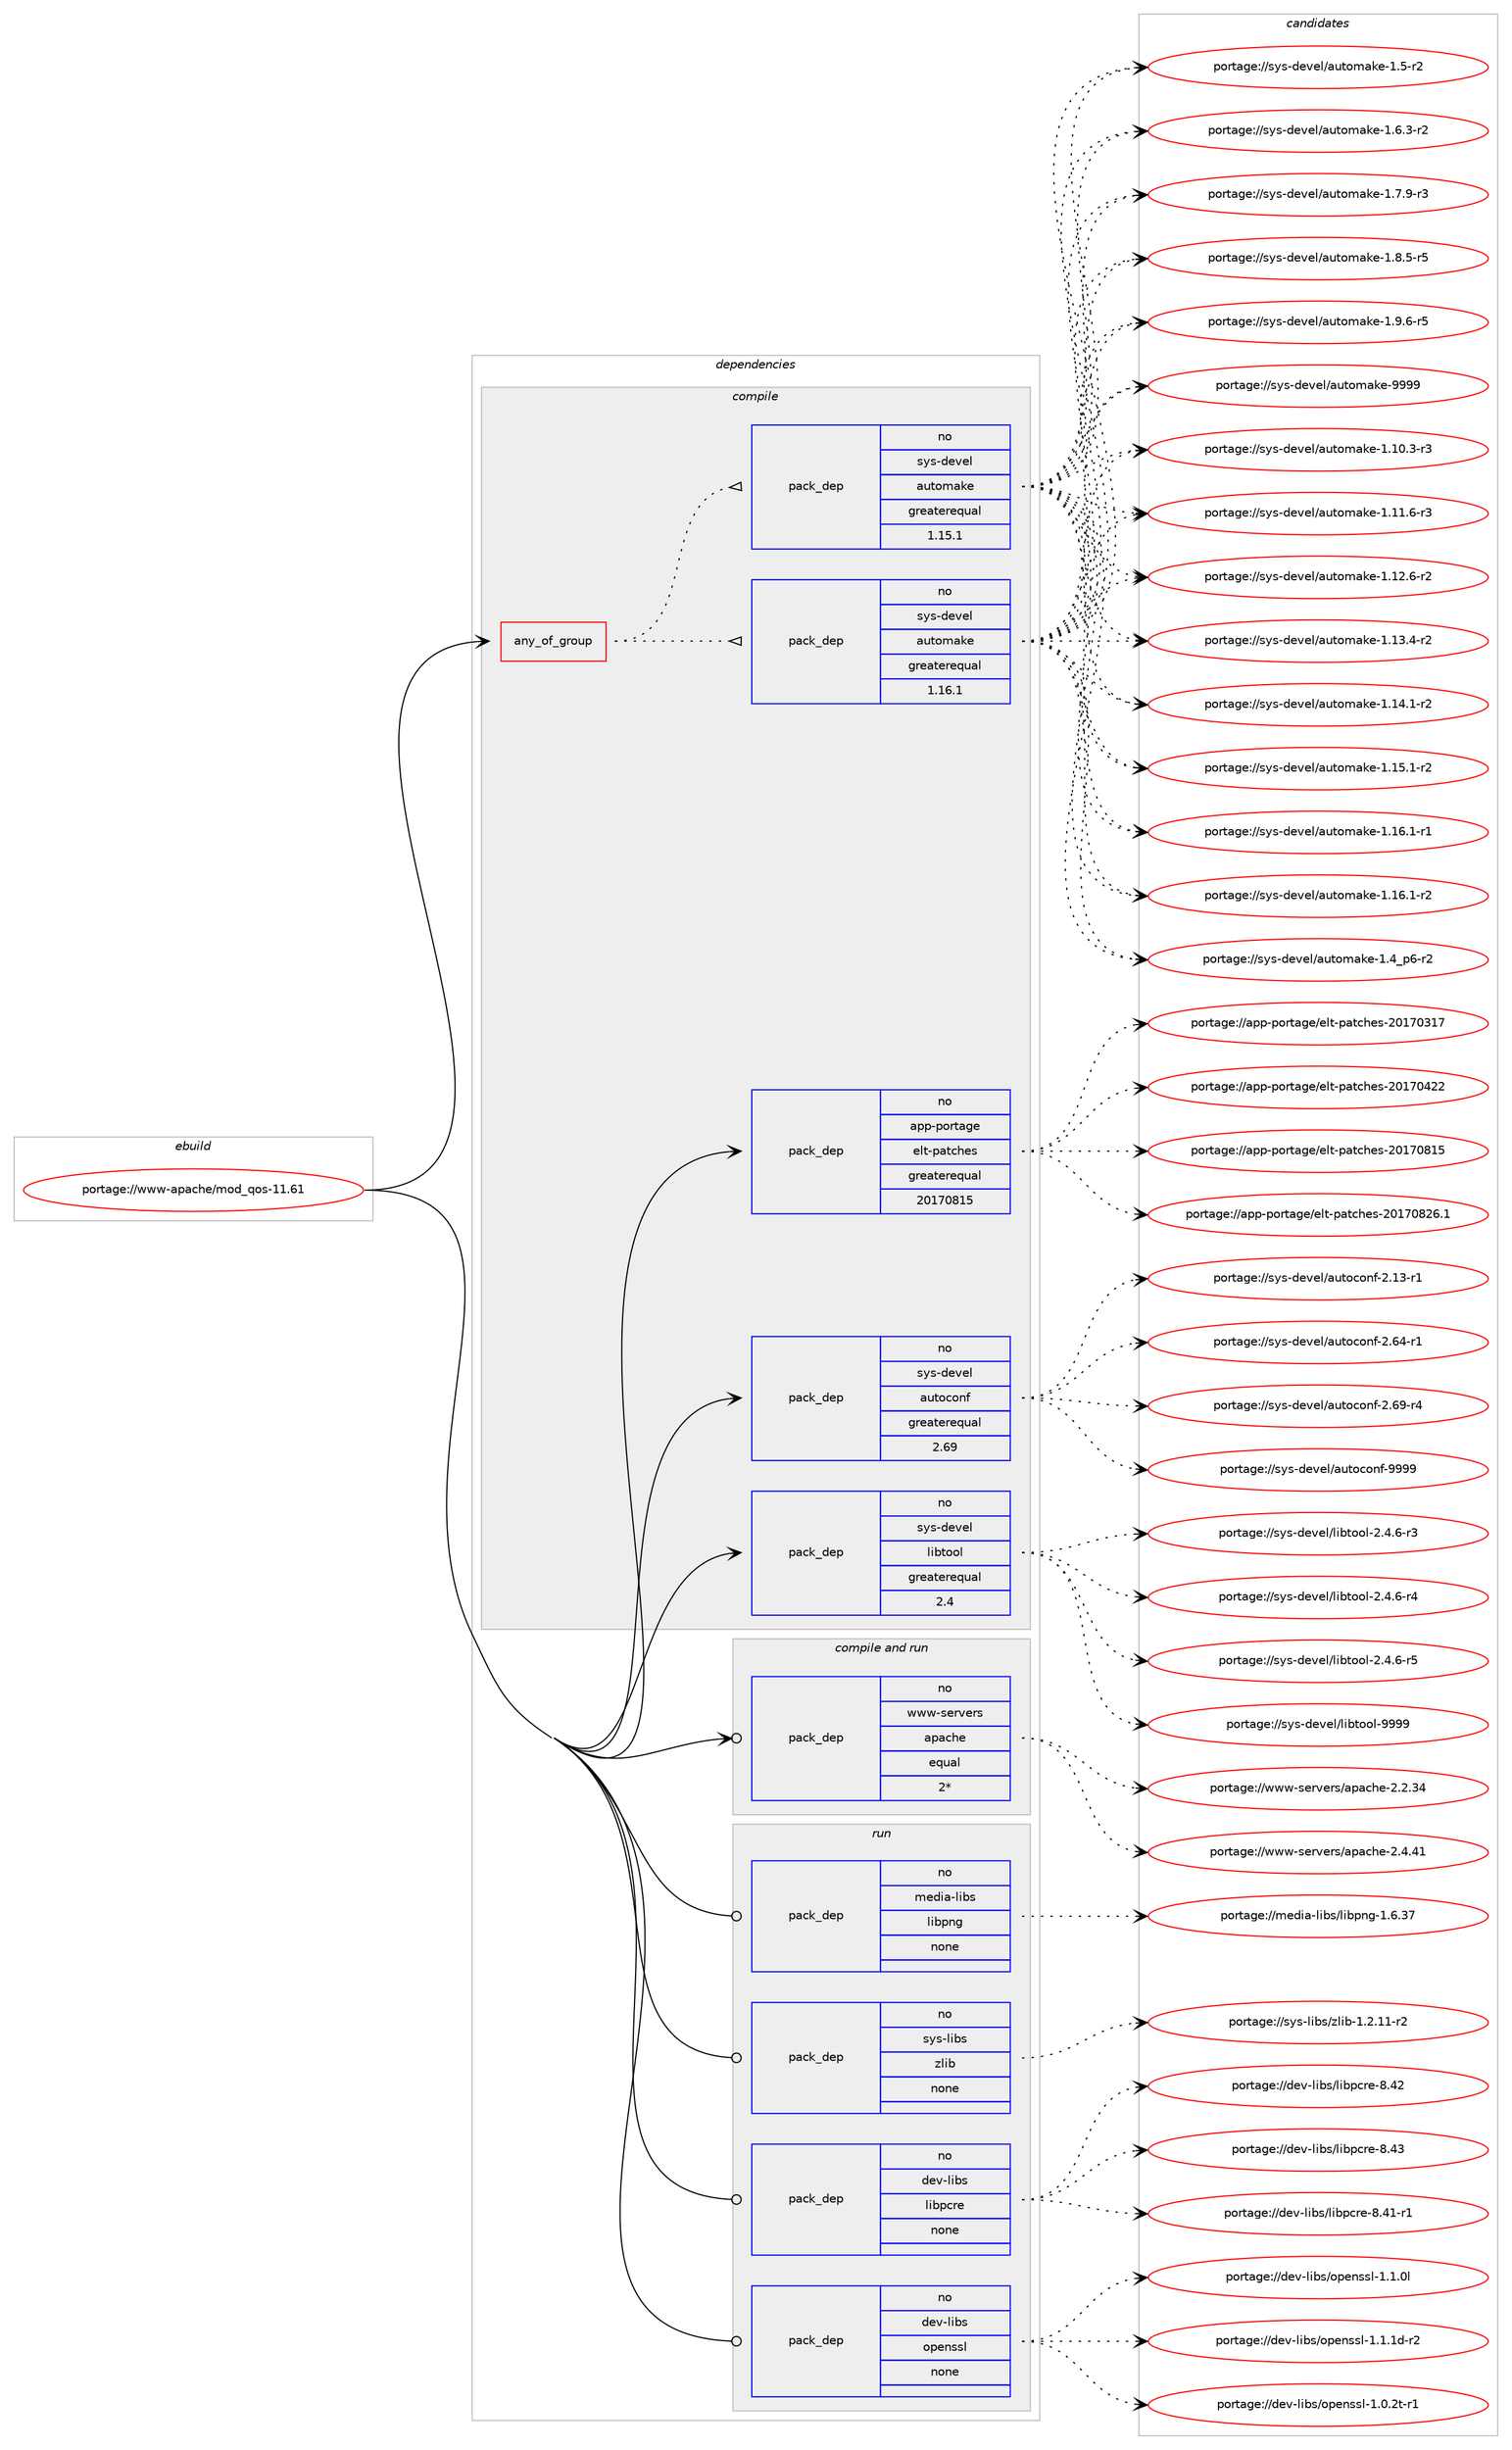 digraph prolog {

# *************
# Graph options
# *************

newrank=true;
concentrate=true;
compound=true;
graph [rankdir=LR,fontname=Helvetica,fontsize=10,ranksep=1.5];#, ranksep=2.5, nodesep=0.2];
edge  [arrowhead=vee];
node  [fontname=Helvetica,fontsize=10];

# **********
# The ebuild
# **********

subgraph cluster_leftcol {
color=gray;
rank=same;
label=<<i>ebuild</i>>;
id [label="portage://www-apache/mod_qos-11.61", color=red, width=4, href="../www-apache/mod_qos-11.61.svg"];
}

# ****************
# The dependencies
# ****************

subgraph cluster_midcol {
color=gray;
label=<<i>dependencies</i>>;
subgraph cluster_compile {
fillcolor="#eeeeee";
style=filled;
label=<<i>compile</i>>;
subgraph any7459 {
dependency436517 [label=<<TABLE BORDER="0" CELLBORDER="1" CELLSPACING="0" CELLPADDING="4"><TR><TD CELLPADDING="10">any_of_group</TD></TR></TABLE>>, shape=none, color=red];subgraph pack323628 {
dependency436518 [label=<<TABLE BORDER="0" CELLBORDER="1" CELLSPACING="0" CELLPADDING="4" WIDTH="220"><TR><TD ROWSPAN="6" CELLPADDING="30">pack_dep</TD></TR><TR><TD WIDTH="110">no</TD></TR><TR><TD>sys-devel</TD></TR><TR><TD>automake</TD></TR><TR><TD>greaterequal</TD></TR><TR><TD>1.16.1</TD></TR></TABLE>>, shape=none, color=blue];
}
dependency436517:e -> dependency436518:w [weight=20,style="dotted",arrowhead="oinv"];
subgraph pack323629 {
dependency436519 [label=<<TABLE BORDER="0" CELLBORDER="1" CELLSPACING="0" CELLPADDING="4" WIDTH="220"><TR><TD ROWSPAN="6" CELLPADDING="30">pack_dep</TD></TR><TR><TD WIDTH="110">no</TD></TR><TR><TD>sys-devel</TD></TR><TR><TD>automake</TD></TR><TR><TD>greaterequal</TD></TR><TR><TD>1.15.1</TD></TR></TABLE>>, shape=none, color=blue];
}
dependency436517:e -> dependency436519:w [weight=20,style="dotted",arrowhead="oinv"];
}
id:e -> dependency436517:w [weight=20,style="solid",arrowhead="vee"];
subgraph pack323630 {
dependency436520 [label=<<TABLE BORDER="0" CELLBORDER="1" CELLSPACING="0" CELLPADDING="4" WIDTH="220"><TR><TD ROWSPAN="6" CELLPADDING="30">pack_dep</TD></TR><TR><TD WIDTH="110">no</TD></TR><TR><TD>app-portage</TD></TR><TR><TD>elt-patches</TD></TR><TR><TD>greaterequal</TD></TR><TR><TD>20170815</TD></TR></TABLE>>, shape=none, color=blue];
}
id:e -> dependency436520:w [weight=20,style="solid",arrowhead="vee"];
subgraph pack323631 {
dependency436521 [label=<<TABLE BORDER="0" CELLBORDER="1" CELLSPACING="0" CELLPADDING="4" WIDTH="220"><TR><TD ROWSPAN="6" CELLPADDING="30">pack_dep</TD></TR><TR><TD WIDTH="110">no</TD></TR><TR><TD>sys-devel</TD></TR><TR><TD>autoconf</TD></TR><TR><TD>greaterequal</TD></TR><TR><TD>2.69</TD></TR></TABLE>>, shape=none, color=blue];
}
id:e -> dependency436521:w [weight=20,style="solid",arrowhead="vee"];
subgraph pack323632 {
dependency436522 [label=<<TABLE BORDER="0" CELLBORDER="1" CELLSPACING="0" CELLPADDING="4" WIDTH="220"><TR><TD ROWSPAN="6" CELLPADDING="30">pack_dep</TD></TR><TR><TD WIDTH="110">no</TD></TR><TR><TD>sys-devel</TD></TR><TR><TD>libtool</TD></TR><TR><TD>greaterequal</TD></TR><TR><TD>2.4</TD></TR></TABLE>>, shape=none, color=blue];
}
id:e -> dependency436522:w [weight=20,style="solid",arrowhead="vee"];
}
subgraph cluster_compileandrun {
fillcolor="#eeeeee";
style=filled;
label=<<i>compile and run</i>>;
subgraph pack323633 {
dependency436523 [label=<<TABLE BORDER="0" CELLBORDER="1" CELLSPACING="0" CELLPADDING="4" WIDTH="220"><TR><TD ROWSPAN="6" CELLPADDING="30">pack_dep</TD></TR><TR><TD WIDTH="110">no</TD></TR><TR><TD>www-servers</TD></TR><TR><TD>apache</TD></TR><TR><TD>equal</TD></TR><TR><TD>2*</TD></TR></TABLE>>, shape=none, color=blue];
}
id:e -> dependency436523:w [weight=20,style="solid",arrowhead="odotvee"];
}
subgraph cluster_run {
fillcolor="#eeeeee";
style=filled;
label=<<i>run</i>>;
subgraph pack323634 {
dependency436524 [label=<<TABLE BORDER="0" CELLBORDER="1" CELLSPACING="0" CELLPADDING="4" WIDTH="220"><TR><TD ROWSPAN="6" CELLPADDING="30">pack_dep</TD></TR><TR><TD WIDTH="110">no</TD></TR><TR><TD>dev-libs</TD></TR><TR><TD>libpcre</TD></TR><TR><TD>none</TD></TR><TR><TD></TD></TR></TABLE>>, shape=none, color=blue];
}
id:e -> dependency436524:w [weight=20,style="solid",arrowhead="odot"];
subgraph pack323635 {
dependency436525 [label=<<TABLE BORDER="0" CELLBORDER="1" CELLSPACING="0" CELLPADDING="4" WIDTH="220"><TR><TD ROWSPAN="6" CELLPADDING="30">pack_dep</TD></TR><TR><TD WIDTH="110">no</TD></TR><TR><TD>dev-libs</TD></TR><TR><TD>openssl</TD></TR><TR><TD>none</TD></TR><TR><TD></TD></TR></TABLE>>, shape=none, color=blue];
}
id:e -> dependency436525:w [weight=20,style="solid",arrowhead="odot"];
subgraph pack323636 {
dependency436526 [label=<<TABLE BORDER="0" CELLBORDER="1" CELLSPACING="0" CELLPADDING="4" WIDTH="220"><TR><TD ROWSPAN="6" CELLPADDING="30">pack_dep</TD></TR><TR><TD WIDTH="110">no</TD></TR><TR><TD>media-libs</TD></TR><TR><TD>libpng</TD></TR><TR><TD>none</TD></TR><TR><TD></TD></TR></TABLE>>, shape=none, color=blue];
}
id:e -> dependency436526:w [weight=20,style="solid",arrowhead="odot"];
subgraph pack323637 {
dependency436527 [label=<<TABLE BORDER="0" CELLBORDER="1" CELLSPACING="0" CELLPADDING="4" WIDTH="220"><TR><TD ROWSPAN="6" CELLPADDING="30">pack_dep</TD></TR><TR><TD WIDTH="110">no</TD></TR><TR><TD>sys-libs</TD></TR><TR><TD>zlib</TD></TR><TR><TD>none</TD></TR><TR><TD></TD></TR></TABLE>>, shape=none, color=blue];
}
id:e -> dependency436527:w [weight=20,style="solid",arrowhead="odot"];
}
}

# **************
# The candidates
# **************

subgraph cluster_choices {
rank=same;
color=gray;
label=<<i>candidates</i>>;

subgraph choice323628 {
color=black;
nodesep=1;
choiceportage11512111545100101118101108479711711611110997107101454946494846514511451 [label="portage://sys-devel/automake-1.10.3-r3", color=red, width=4,href="../sys-devel/automake-1.10.3-r3.svg"];
choiceportage11512111545100101118101108479711711611110997107101454946494946544511451 [label="portage://sys-devel/automake-1.11.6-r3", color=red, width=4,href="../sys-devel/automake-1.11.6-r3.svg"];
choiceportage11512111545100101118101108479711711611110997107101454946495046544511450 [label="portage://sys-devel/automake-1.12.6-r2", color=red, width=4,href="../sys-devel/automake-1.12.6-r2.svg"];
choiceportage11512111545100101118101108479711711611110997107101454946495146524511450 [label="portage://sys-devel/automake-1.13.4-r2", color=red, width=4,href="../sys-devel/automake-1.13.4-r2.svg"];
choiceportage11512111545100101118101108479711711611110997107101454946495246494511450 [label="portage://sys-devel/automake-1.14.1-r2", color=red, width=4,href="../sys-devel/automake-1.14.1-r2.svg"];
choiceportage11512111545100101118101108479711711611110997107101454946495346494511450 [label="portage://sys-devel/automake-1.15.1-r2", color=red, width=4,href="../sys-devel/automake-1.15.1-r2.svg"];
choiceportage11512111545100101118101108479711711611110997107101454946495446494511449 [label="portage://sys-devel/automake-1.16.1-r1", color=red, width=4,href="../sys-devel/automake-1.16.1-r1.svg"];
choiceportage11512111545100101118101108479711711611110997107101454946495446494511450 [label="portage://sys-devel/automake-1.16.1-r2", color=red, width=4,href="../sys-devel/automake-1.16.1-r2.svg"];
choiceportage115121115451001011181011084797117116111109971071014549465295112544511450 [label="portage://sys-devel/automake-1.4_p6-r2", color=red, width=4,href="../sys-devel/automake-1.4_p6-r2.svg"];
choiceportage11512111545100101118101108479711711611110997107101454946534511450 [label="portage://sys-devel/automake-1.5-r2", color=red, width=4,href="../sys-devel/automake-1.5-r2.svg"];
choiceportage115121115451001011181011084797117116111109971071014549465446514511450 [label="portage://sys-devel/automake-1.6.3-r2", color=red, width=4,href="../sys-devel/automake-1.6.3-r2.svg"];
choiceportage115121115451001011181011084797117116111109971071014549465546574511451 [label="portage://sys-devel/automake-1.7.9-r3", color=red, width=4,href="../sys-devel/automake-1.7.9-r3.svg"];
choiceportage115121115451001011181011084797117116111109971071014549465646534511453 [label="portage://sys-devel/automake-1.8.5-r5", color=red, width=4,href="../sys-devel/automake-1.8.5-r5.svg"];
choiceportage115121115451001011181011084797117116111109971071014549465746544511453 [label="portage://sys-devel/automake-1.9.6-r5", color=red, width=4,href="../sys-devel/automake-1.9.6-r5.svg"];
choiceportage115121115451001011181011084797117116111109971071014557575757 [label="portage://sys-devel/automake-9999", color=red, width=4,href="../sys-devel/automake-9999.svg"];
dependency436518:e -> choiceportage11512111545100101118101108479711711611110997107101454946494846514511451:w [style=dotted,weight="100"];
dependency436518:e -> choiceportage11512111545100101118101108479711711611110997107101454946494946544511451:w [style=dotted,weight="100"];
dependency436518:e -> choiceportage11512111545100101118101108479711711611110997107101454946495046544511450:w [style=dotted,weight="100"];
dependency436518:e -> choiceportage11512111545100101118101108479711711611110997107101454946495146524511450:w [style=dotted,weight="100"];
dependency436518:e -> choiceportage11512111545100101118101108479711711611110997107101454946495246494511450:w [style=dotted,weight="100"];
dependency436518:e -> choiceportage11512111545100101118101108479711711611110997107101454946495346494511450:w [style=dotted,weight="100"];
dependency436518:e -> choiceportage11512111545100101118101108479711711611110997107101454946495446494511449:w [style=dotted,weight="100"];
dependency436518:e -> choiceportage11512111545100101118101108479711711611110997107101454946495446494511450:w [style=dotted,weight="100"];
dependency436518:e -> choiceportage115121115451001011181011084797117116111109971071014549465295112544511450:w [style=dotted,weight="100"];
dependency436518:e -> choiceportage11512111545100101118101108479711711611110997107101454946534511450:w [style=dotted,weight="100"];
dependency436518:e -> choiceportage115121115451001011181011084797117116111109971071014549465446514511450:w [style=dotted,weight="100"];
dependency436518:e -> choiceportage115121115451001011181011084797117116111109971071014549465546574511451:w [style=dotted,weight="100"];
dependency436518:e -> choiceportage115121115451001011181011084797117116111109971071014549465646534511453:w [style=dotted,weight="100"];
dependency436518:e -> choiceportage115121115451001011181011084797117116111109971071014549465746544511453:w [style=dotted,weight="100"];
dependency436518:e -> choiceportage115121115451001011181011084797117116111109971071014557575757:w [style=dotted,weight="100"];
}
subgraph choice323629 {
color=black;
nodesep=1;
choiceportage11512111545100101118101108479711711611110997107101454946494846514511451 [label="portage://sys-devel/automake-1.10.3-r3", color=red, width=4,href="../sys-devel/automake-1.10.3-r3.svg"];
choiceportage11512111545100101118101108479711711611110997107101454946494946544511451 [label="portage://sys-devel/automake-1.11.6-r3", color=red, width=4,href="../sys-devel/automake-1.11.6-r3.svg"];
choiceportage11512111545100101118101108479711711611110997107101454946495046544511450 [label="portage://sys-devel/automake-1.12.6-r2", color=red, width=4,href="../sys-devel/automake-1.12.6-r2.svg"];
choiceportage11512111545100101118101108479711711611110997107101454946495146524511450 [label="portage://sys-devel/automake-1.13.4-r2", color=red, width=4,href="../sys-devel/automake-1.13.4-r2.svg"];
choiceportage11512111545100101118101108479711711611110997107101454946495246494511450 [label="portage://sys-devel/automake-1.14.1-r2", color=red, width=4,href="../sys-devel/automake-1.14.1-r2.svg"];
choiceportage11512111545100101118101108479711711611110997107101454946495346494511450 [label="portage://sys-devel/automake-1.15.1-r2", color=red, width=4,href="../sys-devel/automake-1.15.1-r2.svg"];
choiceportage11512111545100101118101108479711711611110997107101454946495446494511449 [label="portage://sys-devel/automake-1.16.1-r1", color=red, width=4,href="../sys-devel/automake-1.16.1-r1.svg"];
choiceportage11512111545100101118101108479711711611110997107101454946495446494511450 [label="portage://sys-devel/automake-1.16.1-r2", color=red, width=4,href="../sys-devel/automake-1.16.1-r2.svg"];
choiceportage115121115451001011181011084797117116111109971071014549465295112544511450 [label="portage://sys-devel/automake-1.4_p6-r2", color=red, width=4,href="../sys-devel/automake-1.4_p6-r2.svg"];
choiceportage11512111545100101118101108479711711611110997107101454946534511450 [label="portage://sys-devel/automake-1.5-r2", color=red, width=4,href="../sys-devel/automake-1.5-r2.svg"];
choiceportage115121115451001011181011084797117116111109971071014549465446514511450 [label="portage://sys-devel/automake-1.6.3-r2", color=red, width=4,href="../sys-devel/automake-1.6.3-r2.svg"];
choiceportage115121115451001011181011084797117116111109971071014549465546574511451 [label="portage://sys-devel/automake-1.7.9-r3", color=red, width=4,href="../sys-devel/automake-1.7.9-r3.svg"];
choiceportage115121115451001011181011084797117116111109971071014549465646534511453 [label="portage://sys-devel/automake-1.8.5-r5", color=red, width=4,href="../sys-devel/automake-1.8.5-r5.svg"];
choiceportage115121115451001011181011084797117116111109971071014549465746544511453 [label="portage://sys-devel/automake-1.9.6-r5", color=red, width=4,href="../sys-devel/automake-1.9.6-r5.svg"];
choiceportage115121115451001011181011084797117116111109971071014557575757 [label="portage://sys-devel/automake-9999", color=red, width=4,href="../sys-devel/automake-9999.svg"];
dependency436519:e -> choiceportage11512111545100101118101108479711711611110997107101454946494846514511451:w [style=dotted,weight="100"];
dependency436519:e -> choiceportage11512111545100101118101108479711711611110997107101454946494946544511451:w [style=dotted,weight="100"];
dependency436519:e -> choiceportage11512111545100101118101108479711711611110997107101454946495046544511450:w [style=dotted,weight="100"];
dependency436519:e -> choiceportage11512111545100101118101108479711711611110997107101454946495146524511450:w [style=dotted,weight="100"];
dependency436519:e -> choiceportage11512111545100101118101108479711711611110997107101454946495246494511450:w [style=dotted,weight="100"];
dependency436519:e -> choiceportage11512111545100101118101108479711711611110997107101454946495346494511450:w [style=dotted,weight="100"];
dependency436519:e -> choiceportage11512111545100101118101108479711711611110997107101454946495446494511449:w [style=dotted,weight="100"];
dependency436519:e -> choiceportage11512111545100101118101108479711711611110997107101454946495446494511450:w [style=dotted,weight="100"];
dependency436519:e -> choiceportage115121115451001011181011084797117116111109971071014549465295112544511450:w [style=dotted,weight="100"];
dependency436519:e -> choiceportage11512111545100101118101108479711711611110997107101454946534511450:w [style=dotted,weight="100"];
dependency436519:e -> choiceportage115121115451001011181011084797117116111109971071014549465446514511450:w [style=dotted,weight="100"];
dependency436519:e -> choiceportage115121115451001011181011084797117116111109971071014549465546574511451:w [style=dotted,weight="100"];
dependency436519:e -> choiceportage115121115451001011181011084797117116111109971071014549465646534511453:w [style=dotted,weight="100"];
dependency436519:e -> choiceportage115121115451001011181011084797117116111109971071014549465746544511453:w [style=dotted,weight="100"];
dependency436519:e -> choiceportage115121115451001011181011084797117116111109971071014557575757:w [style=dotted,weight="100"];
}
subgraph choice323630 {
color=black;
nodesep=1;
choiceportage97112112451121111141169710310147101108116451129711699104101115455048495548514955 [label="portage://app-portage/elt-patches-20170317", color=red, width=4,href="../app-portage/elt-patches-20170317.svg"];
choiceportage97112112451121111141169710310147101108116451129711699104101115455048495548525050 [label="portage://app-portage/elt-patches-20170422", color=red, width=4,href="../app-portage/elt-patches-20170422.svg"];
choiceportage97112112451121111141169710310147101108116451129711699104101115455048495548564953 [label="portage://app-portage/elt-patches-20170815", color=red, width=4,href="../app-portage/elt-patches-20170815.svg"];
choiceportage971121124511211111411697103101471011081164511297116991041011154550484955485650544649 [label="portage://app-portage/elt-patches-20170826.1", color=red, width=4,href="../app-portage/elt-patches-20170826.1.svg"];
dependency436520:e -> choiceportage97112112451121111141169710310147101108116451129711699104101115455048495548514955:w [style=dotted,weight="100"];
dependency436520:e -> choiceportage97112112451121111141169710310147101108116451129711699104101115455048495548525050:w [style=dotted,weight="100"];
dependency436520:e -> choiceportage97112112451121111141169710310147101108116451129711699104101115455048495548564953:w [style=dotted,weight="100"];
dependency436520:e -> choiceportage971121124511211111411697103101471011081164511297116991041011154550484955485650544649:w [style=dotted,weight="100"];
}
subgraph choice323631 {
color=black;
nodesep=1;
choiceportage1151211154510010111810110847971171161119911111010245504649514511449 [label="portage://sys-devel/autoconf-2.13-r1", color=red, width=4,href="../sys-devel/autoconf-2.13-r1.svg"];
choiceportage1151211154510010111810110847971171161119911111010245504654524511449 [label="portage://sys-devel/autoconf-2.64-r1", color=red, width=4,href="../sys-devel/autoconf-2.64-r1.svg"];
choiceportage1151211154510010111810110847971171161119911111010245504654574511452 [label="portage://sys-devel/autoconf-2.69-r4", color=red, width=4,href="../sys-devel/autoconf-2.69-r4.svg"];
choiceportage115121115451001011181011084797117116111991111101024557575757 [label="portage://sys-devel/autoconf-9999", color=red, width=4,href="../sys-devel/autoconf-9999.svg"];
dependency436521:e -> choiceportage1151211154510010111810110847971171161119911111010245504649514511449:w [style=dotted,weight="100"];
dependency436521:e -> choiceportage1151211154510010111810110847971171161119911111010245504654524511449:w [style=dotted,weight="100"];
dependency436521:e -> choiceportage1151211154510010111810110847971171161119911111010245504654574511452:w [style=dotted,weight="100"];
dependency436521:e -> choiceportage115121115451001011181011084797117116111991111101024557575757:w [style=dotted,weight="100"];
}
subgraph choice323632 {
color=black;
nodesep=1;
choiceportage1151211154510010111810110847108105981161111111084550465246544511451 [label="portage://sys-devel/libtool-2.4.6-r3", color=red, width=4,href="../sys-devel/libtool-2.4.6-r3.svg"];
choiceportage1151211154510010111810110847108105981161111111084550465246544511452 [label="portage://sys-devel/libtool-2.4.6-r4", color=red, width=4,href="../sys-devel/libtool-2.4.6-r4.svg"];
choiceportage1151211154510010111810110847108105981161111111084550465246544511453 [label="portage://sys-devel/libtool-2.4.6-r5", color=red, width=4,href="../sys-devel/libtool-2.4.6-r5.svg"];
choiceportage1151211154510010111810110847108105981161111111084557575757 [label="portage://sys-devel/libtool-9999", color=red, width=4,href="../sys-devel/libtool-9999.svg"];
dependency436522:e -> choiceportage1151211154510010111810110847108105981161111111084550465246544511451:w [style=dotted,weight="100"];
dependency436522:e -> choiceportage1151211154510010111810110847108105981161111111084550465246544511452:w [style=dotted,weight="100"];
dependency436522:e -> choiceportage1151211154510010111810110847108105981161111111084550465246544511453:w [style=dotted,weight="100"];
dependency436522:e -> choiceportage1151211154510010111810110847108105981161111111084557575757:w [style=dotted,weight="100"];
}
subgraph choice323633 {
color=black;
nodesep=1;
choiceportage119119119451151011141181011141154797112979910410145504650465152 [label="portage://www-servers/apache-2.2.34", color=red, width=4,href="../www-servers/apache-2.2.34.svg"];
choiceportage119119119451151011141181011141154797112979910410145504652465249 [label="portage://www-servers/apache-2.4.41", color=red, width=4,href="../www-servers/apache-2.4.41.svg"];
dependency436523:e -> choiceportage119119119451151011141181011141154797112979910410145504650465152:w [style=dotted,weight="100"];
dependency436523:e -> choiceportage119119119451151011141181011141154797112979910410145504652465249:w [style=dotted,weight="100"];
}
subgraph choice323634 {
color=black;
nodesep=1;
choiceportage100101118451081059811547108105981129911410145564652494511449 [label="portage://dev-libs/libpcre-8.41-r1", color=red, width=4,href="../dev-libs/libpcre-8.41-r1.svg"];
choiceportage10010111845108105981154710810598112991141014556465250 [label="portage://dev-libs/libpcre-8.42", color=red, width=4,href="../dev-libs/libpcre-8.42.svg"];
choiceportage10010111845108105981154710810598112991141014556465251 [label="portage://dev-libs/libpcre-8.43", color=red, width=4,href="../dev-libs/libpcre-8.43.svg"];
dependency436524:e -> choiceportage100101118451081059811547108105981129911410145564652494511449:w [style=dotted,weight="100"];
dependency436524:e -> choiceportage10010111845108105981154710810598112991141014556465250:w [style=dotted,weight="100"];
dependency436524:e -> choiceportage10010111845108105981154710810598112991141014556465251:w [style=dotted,weight="100"];
}
subgraph choice323635 {
color=black;
nodesep=1;
choiceportage1001011184510810598115471111121011101151151084549464846501164511449 [label="portage://dev-libs/openssl-1.0.2t-r1", color=red, width=4,href="../dev-libs/openssl-1.0.2t-r1.svg"];
choiceportage100101118451081059811547111112101110115115108454946494648108 [label="portage://dev-libs/openssl-1.1.0l", color=red, width=4,href="../dev-libs/openssl-1.1.0l.svg"];
choiceportage1001011184510810598115471111121011101151151084549464946491004511450 [label="portage://dev-libs/openssl-1.1.1d-r2", color=red, width=4,href="../dev-libs/openssl-1.1.1d-r2.svg"];
dependency436525:e -> choiceportage1001011184510810598115471111121011101151151084549464846501164511449:w [style=dotted,weight="100"];
dependency436525:e -> choiceportage100101118451081059811547111112101110115115108454946494648108:w [style=dotted,weight="100"];
dependency436525:e -> choiceportage1001011184510810598115471111121011101151151084549464946491004511450:w [style=dotted,weight="100"];
}
subgraph choice323636 {
color=black;
nodesep=1;
choiceportage109101100105974510810598115471081059811211010345494654465155 [label="portage://media-libs/libpng-1.6.37", color=red, width=4,href="../media-libs/libpng-1.6.37.svg"];
dependency436526:e -> choiceportage109101100105974510810598115471081059811211010345494654465155:w [style=dotted,weight="100"];
}
subgraph choice323637 {
color=black;
nodesep=1;
choiceportage11512111545108105981154712210810598454946504649494511450 [label="portage://sys-libs/zlib-1.2.11-r2", color=red, width=4,href="../sys-libs/zlib-1.2.11-r2.svg"];
dependency436527:e -> choiceportage11512111545108105981154712210810598454946504649494511450:w [style=dotted,weight="100"];
}
}

}
